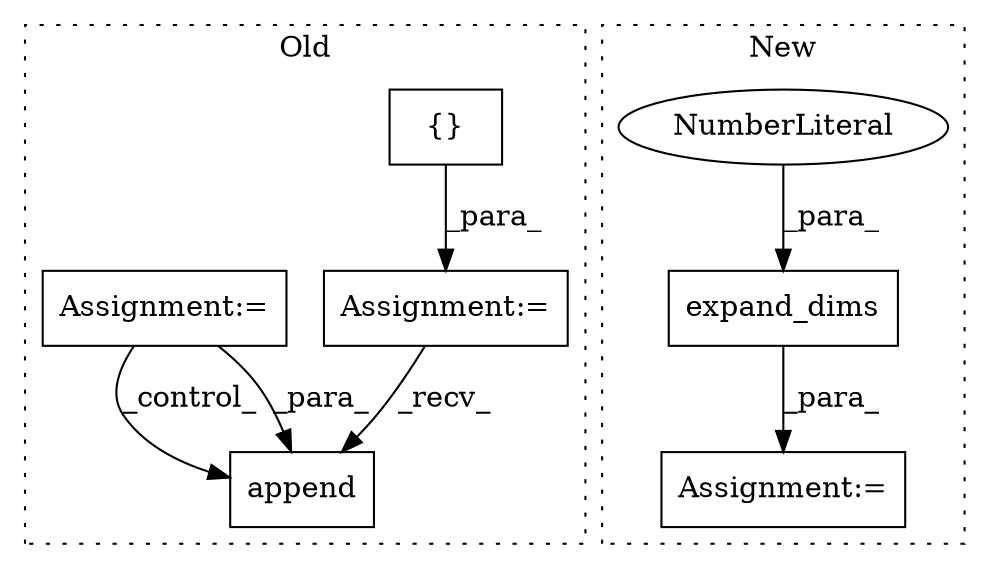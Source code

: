 digraph G {
subgraph cluster0 {
1 [label="append" a="32" s="2151,2201" l="18,2" shape="box"];
3 [label="{}" a="4" s="1694" l="2" shape="box"];
5 [label="Assignment:=" a="7" s="1665" l="1" shape="box"];
7 [label="Assignment:=" a="7" s="1152" l="1" shape="box"];
label = "Old";
style="dotted";
}
subgraph cluster1 {
2 [label="expand_dims" a="32" s="1677,1706" l="12,1" shape="box"];
4 [label="NumberLiteral" a="34" s="1705" l="1" shape="ellipse"];
6 [label="Assignment:=" a="7" s="1771" l="1" shape="box"];
label = "New";
style="dotted";
}
2 -> 6 [label="_para_"];
3 -> 5 [label="_para_"];
4 -> 2 [label="_para_"];
5 -> 1 [label="_recv_"];
7 -> 1 [label="_control_"];
7 -> 1 [label="_para_"];
}
